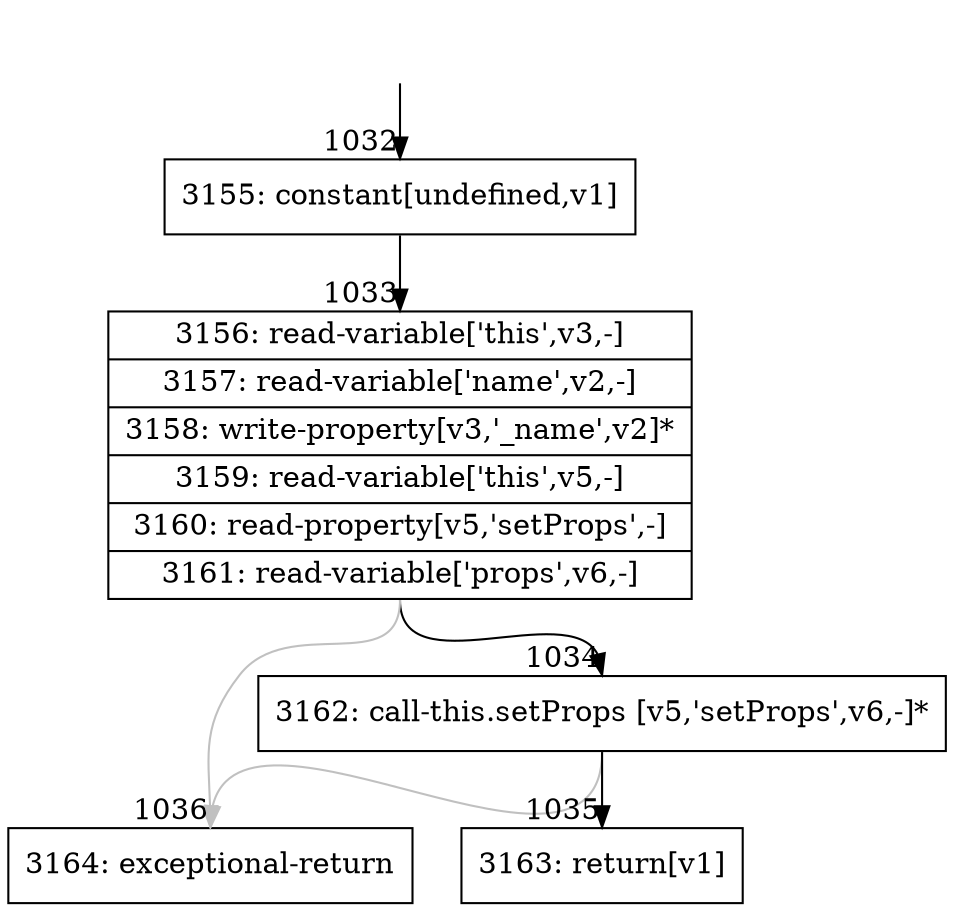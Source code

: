 digraph {
rankdir="TD"
BB_entry126[shape=none,label=""];
BB_entry126 -> BB1032 [tailport=s, headport=n, headlabel="    1032"]
BB1032 [shape=record label="{3155: constant[undefined,v1]}" ] 
BB1032 -> BB1033 [tailport=s, headport=n, headlabel="      1033"]
BB1033 [shape=record label="{3156: read-variable['this',v3,-]|3157: read-variable['name',v2,-]|3158: write-property[v3,'_name',v2]*|3159: read-variable['this',v5,-]|3160: read-property[v5,'setProps',-]|3161: read-variable['props',v6,-]}" ] 
BB1033 -> BB1034 [tailport=s, headport=n, headlabel="      1034"]
BB1033 -> BB1036 [tailport=s, headport=n, color=gray, headlabel="      1036"]
BB1034 [shape=record label="{3162: call-this.setProps [v5,'setProps',v6,-]*}" ] 
BB1034 -> BB1035 [tailport=s, headport=n, headlabel="      1035"]
BB1034 -> BB1036 [tailport=s, headport=n, color=gray]
BB1035 [shape=record label="{3163: return[v1]}" ] 
BB1036 [shape=record label="{3164: exceptional-return}" ] 
//#$~ 1197
}
